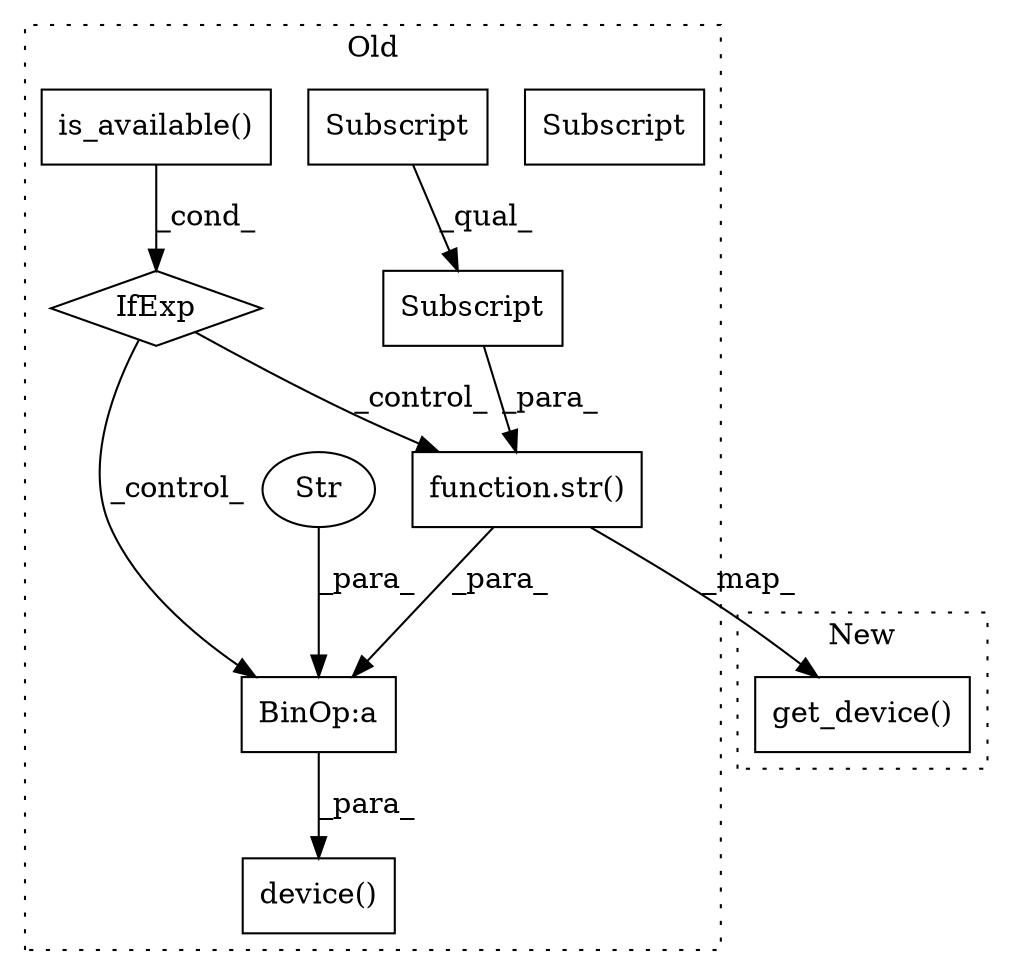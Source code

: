 digraph G {
subgraph cluster0 {
1 [label="function.str()" a="75" s="3507,3538" l="4,1" shape="box"];
3 [label="BinOp:a" a="82" s="3504" l="3" shape="box"];
4 [label="Subscript" a="63" s="3511,0" l="27,0" shape="box"];
5 [label="Str" a="66" s="3497" l="7" shape="ellipse"];
6 [label="Subscript" a="63" s="3511,0" l="24,0" shape="box"];
7 [label="IfExp" a="51" s="3539,3568" l="4,6" shape="diamond"];
8 [label="device()" a="75" s="3484,3579" l="13,1" shape="box"];
9 [label="is_available()" a="75" s="3543" l="25" shape="box"];
10 [label="Subscript" a="63" s="3511,0" l="24,0" shape="box"];
label = "Old";
style="dotted";
}
subgraph cluster1 {
2 [label="get_device()" a="75" s="3440,3473" l="29,56" shape="box"];
label = "New";
style="dotted";
}
1 -> 2 [label="_map_"];
1 -> 3 [label="_para_"];
3 -> 8 [label="_para_"];
4 -> 1 [label="_para_"];
5 -> 3 [label="_para_"];
7 -> 3 [label="_control_"];
7 -> 1 [label="_control_"];
9 -> 7 [label="_cond_"];
10 -> 4 [label="_qual_"];
}